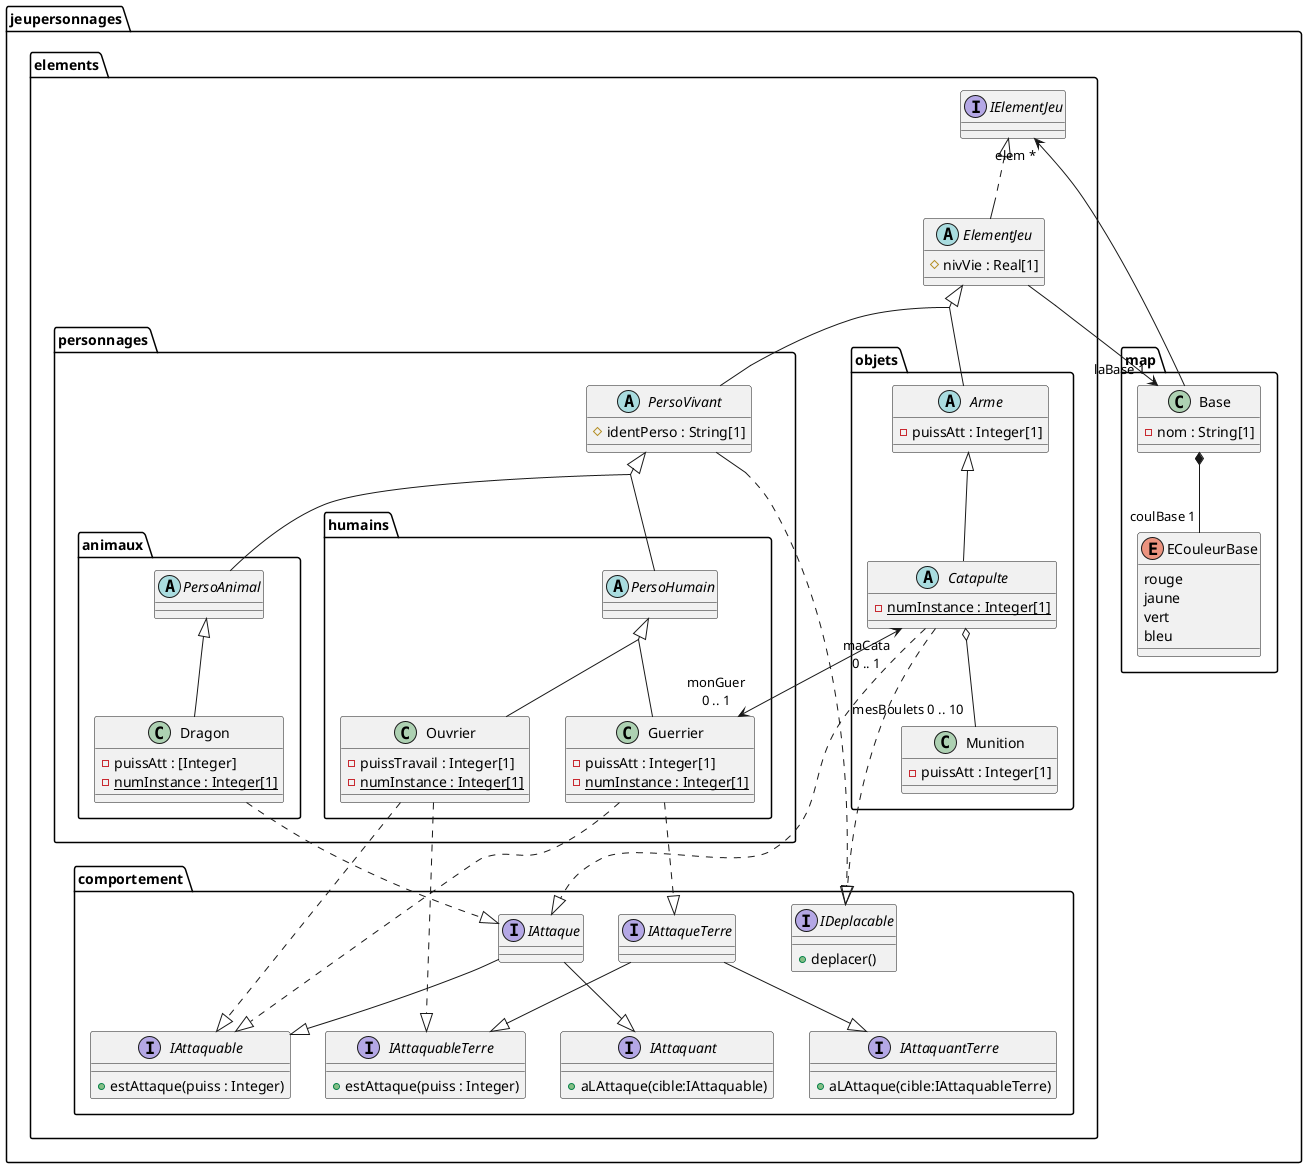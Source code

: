 
@startuml
skinparam groupinheritance 2
package jeupersonnages{
        package jeupersonnages.map {
                enum ECouleurBase {
                        rouge
                        jaune
                        vert
                        bleu
                }
                class Base{
                        -nom : String[1]
                }
                Base *--"coulBase 1" ECouleurBase
        }
        package jeupersonnages.elements {
                abstract ElementJeu {
                        #nivVie : Real[1]
                }
                package jeupersonnages.elements.personnages {
                        abstract PersoVivant {
                                #identPerso : String[1]
                        }
                        package jeupersonnages.elements.personnages.humains {
                                abstract PersoHumain {

                                }
                                class Ouvrier {
                                        -puissTravail : Integer[1]
                                        -{static} numInstance : Integer[1]
                                }
                                class Guerrier {
                                        -puissAtt : Integer[1]
                                        -{static} numInstance : Integer[1]
                                }
                                PersoHumain <|-- Ouvrier
                                PersoHumain <|-- Guerrier
                        }
                        PersoVivant <|-- PersoHumain
                        package jeupersonnages.elements.personnages.animaux {
                                abstract PersoAnimal{

                                }
                                class Dragon {
                                        -puissAtt : [Integer]
                                        -{static} numInstance : Integer[1]
                                }
                                PersoAnimal <|-- Dragon
                        }
                        PersoVivant <|-- PersoAnimal
                }
                ElementJeu <|-- PersoVivant
                interface IElementJeu {
                }
                IElementJeu <|.. ElementJeu
                package jeupersonnages.elements.objets {
                        abstract Arme {
                                -puissAtt : Integer[1]
                        }
                        abstract Catapulte {
                                -{static} numInstance : Integer[1]
                        }
                        Arme <|-- Catapulte
                        class Munition{
                                -puissAtt : Integer[1]
                        }
                        Catapulte o-- "mesBoulets 0 .. 10" Munition
                        Catapulte "maCata\n0 .. 1" <--> "monGuer\n0 .. 1" Guerrier

                }
                ElementJeu <|-- Arme
                package jeupersonnages.elements.comportement {
                        interface IDeplacable{
                                +deplacer()
                        }
                        interface IAttaquable {
                                +estAttaque(puiss : Integer)
                        }
                        interface IAttaquant {
                                +aLAttaque(cible:IAttaquable)
                        }
                        Interface IAttaque {}

                        interface IAttaquableTerre {
                                +estAttaque(puiss : Integer)
                        }
                        interface IAttaquantTerre {
                                +aLAttaque(cible:IAttaquableTerre)
                        }
                        Interface IAttaqueTerre {}
                        Catapulte ..|> IDeplacable
                        PersoVivant ..|> IDeplacable
                        IAttaque --|> IAttaquant
                        IAttaque --|> IAttaquable
                        IAttaqueTerre --|> IAttaquantTerre
                        IAttaqueTerre --|> IAttaquableTerre

                }
                Catapulte ..|> IAttaque
                Dragon ..|> IAttaque
                Guerrier ..|> IAttaqueTerre
                Guerrier ..|> IAttaquable
                Ouvrier ...|> IAttaquable
                Ouvrier ...|> IAttaquableTerre

        }
        IElementJeu "elem *" <-- Base
        ElementJeu --> "laBase 1" Base
}
@enduml